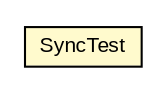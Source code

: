 #!/usr/local/bin/dot
#
# Class diagram 
# Generated by UMLGraph version R5_6 (http://www.umlgraph.org/)
#

digraph G {
	edge [fontname="arial",fontsize=10,labelfontname="arial",labelfontsize=10];
	node [fontname="arial",fontsize=10,shape=plaintext];
	nodesep=0.25;
	ranksep=0.5;
	// java_oo.thread.SyncTest
	c2963 [label=<<table title="java_oo.thread.SyncTest" border="0" cellborder="1" cellspacing="0" cellpadding="2" port="p" bgcolor="lemonChiffon" href="./SyncTest.html">
		<tr><td><table border="0" cellspacing="0" cellpadding="1">
<tr><td align="center" balign="center"> SyncTest </td></tr>
		</table></td></tr>
		</table>>, URL="./SyncTest.html", fontname="arial", fontcolor="black", fontsize=10.0];
}

